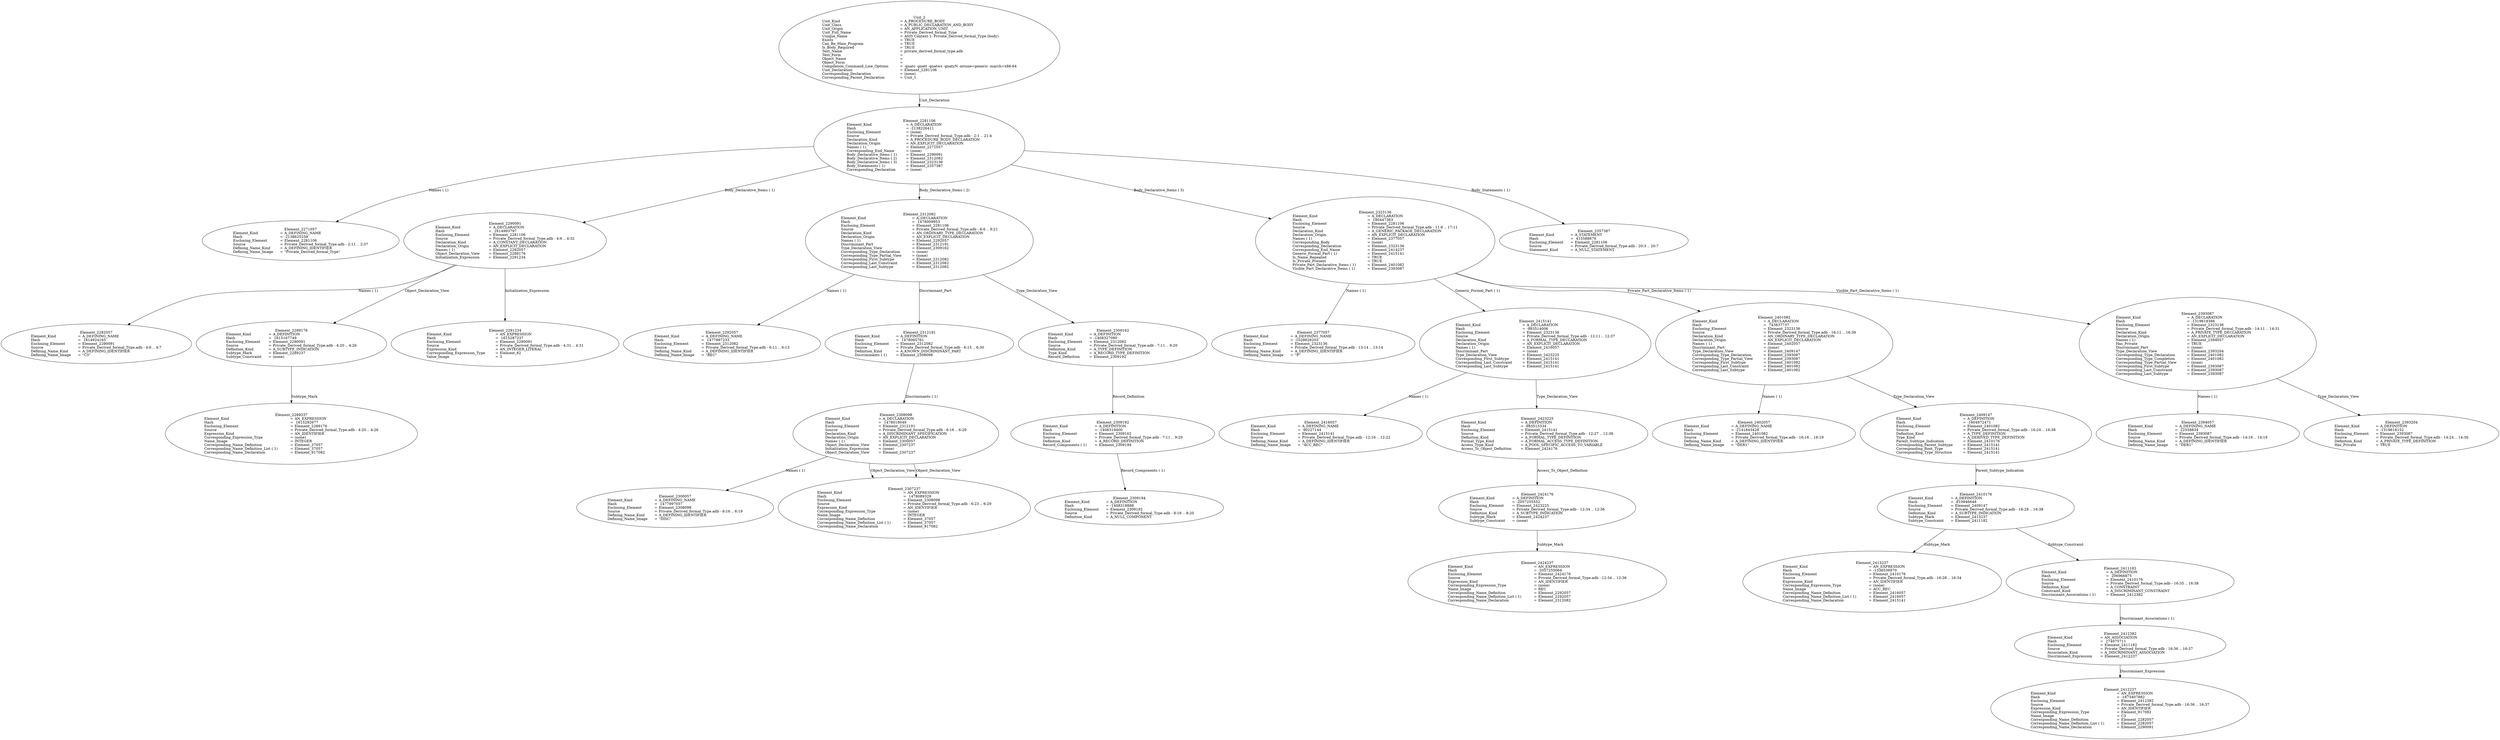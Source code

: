 digraph "private_derived_formal_type.adt" {
  Unit_2 -> Element_2281106
      [ label=Unit_Declaration ];
  Unit_2
      [ label=<<TABLE BORDER="0" CELLBORDER="0" CELLSPACING="0" CELLPADDING="0"> 
          <TR><TD COLSPAN="3">Unit_2</TD></TR>
          <TR><TD ALIGN="LEFT">Unit_Kind   </TD><TD> = </TD><TD ALIGN="LEFT">A_PROCEDURE_BODY</TD></TR>
          <TR><TD ALIGN="LEFT">Unit_Class   </TD><TD> = </TD><TD ALIGN="LEFT">A_PUBLIC_DECLARATION_AND_BODY</TD></TR>
          <TR><TD ALIGN="LEFT">Unit_Origin   </TD><TD> = </TD><TD ALIGN="LEFT">AN_APPLICATION_UNIT</TD></TR>
          <TR><TD ALIGN="LEFT">Unit_Full_Name    </TD><TD> = </TD><TD ALIGN="LEFT">Private_Derived_formal_Type</TD></TR>
          <TR><TD ALIGN="LEFT">Unique_Name   </TD><TD> = </TD><TD ALIGN="LEFT">ASIS Context 1: Private_Derived_formal_Type (body)</TD></TR>
          <TR><TD ALIGN="LEFT">Exists  </TD><TD> = </TD><TD ALIGN="LEFT">TRUE</TD></TR>
          <TR><TD ALIGN="LEFT">Can_Be_Main_Program     </TD><TD> = </TD><TD ALIGN="LEFT">TRUE</TD></TR>
          <TR><TD ALIGN="LEFT">Is_Body_Required     </TD><TD> = </TD><TD ALIGN="LEFT">TRUE</TD></TR>
          <TR><TD ALIGN="LEFT">Text_Name   </TD><TD> = </TD><TD ALIGN="LEFT">private_derived_formal_type.adb</TD></TR>
          <TR><TD ALIGN="LEFT">Text_Form   </TD><TD> = </TD><TD ALIGN="LEFT"></TD></TR>
          <TR><TD ALIGN="LEFT">Object_Name   </TD><TD> = </TD><TD ALIGN="LEFT"></TD></TR>
          <TR><TD ALIGN="LEFT">Object_Form   </TD><TD> = </TD><TD ALIGN="LEFT"></TD></TR>
          <TR><TD ALIGN="LEFT">Compilation_Command_Line_Options         </TD><TD> = </TD><TD ALIGN="LEFT">-gnatc -gnatt -gnatws -gnatyN -mtune=generic -march=x86-64</TD></TR>
          <TR><TD ALIGN="LEFT">Unit_Declaration     </TD><TD> = </TD><TD ALIGN="LEFT">Element_2281106</TD></TR>
          <TR><TD ALIGN="LEFT">Corresponding_Declaration       </TD><TD> = </TD><TD ALIGN="LEFT">(none)</TD></TR>
          <TR><TD ALIGN="LEFT">Corresponding_Parent_Declaration         </TD><TD> = </TD><TD ALIGN="LEFT">Unit_1</TD></TR>
          </TABLE>> ];
  Element_2281106 -> Element_2271057
      [ label="Names ( 1)" ];
  Element_2281106 -> Element_2290091
      [ label="Body_Declarative_Items ( 1)" ];
  Element_2281106 -> Element_2312082
      [ label="Body_Declarative_Items ( 2)" ];
  Element_2281106 -> Element_2323136
      [ label="Body_Declarative_Items ( 3)" ];
  Element_2281106 -> Element_2357387
      [ label="Body_Statements ( 1)" ];
  Element_2281106
      [ label=<<TABLE BORDER="0" CELLBORDER="0" CELLSPACING="0" CELLPADDING="0"> 
          <TR><TD COLSPAN="3">Element_2281106</TD></TR>
          <TR><TD ALIGN="LEFT">Element_Kind    </TD><TD> = </TD><TD ALIGN="LEFT">A_DECLARATION</TD></TR>
          <TR><TD ALIGN="LEFT">Hash  </TD><TD> = </TD><TD ALIGN="LEFT">-2138226411</TD></TR>
          <TR><TD ALIGN="LEFT">Enclosing_Element     </TD><TD> = </TD><TD ALIGN="LEFT">(none)</TD></TR>
          <TR><TD ALIGN="LEFT">Source  </TD><TD> = </TD><TD ALIGN="LEFT">Private_Derived_formal_Type.adb - 2:1 .. 21:4</TD></TR>
          <TR><TD ALIGN="LEFT">Declaration_Kind     </TD><TD> = </TD><TD ALIGN="LEFT">A_PROCEDURE_BODY_DECLARATION</TD></TR>
          <TR><TD ALIGN="LEFT">Declaration_Origin     </TD><TD> = </TD><TD ALIGN="LEFT">AN_EXPLICIT_DECLARATION</TD></TR>
          <TR><TD ALIGN="LEFT">Names ( 1)   </TD><TD> = </TD><TD ALIGN="LEFT">Element_2271057</TD></TR>
          <TR><TD ALIGN="LEFT">Corresponding_End_Name      </TD><TD> = </TD><TD ALIGN="LEFT">(none)</TD></TR>
          <TR><TD ALIGN="LEFT">Body_Declarative_Items ( 1)       </TD><TD> = </TD><TD ALIGN="LEFT">Element_2290091</TD></TR>
          <TR><TD ALIGN="LEFT">Body_Declarative_Items ( 2)       </TD><TD> = </TD><TD ALIGN="LEFT">Element_2312082</TD></TR>
          <TR><TD ALIGN="LEFT">Body_Declarative_Items ( 3)       </TD><TD> = </TD><TD ALIGN="LEFT">Element_2323136</TD></TR>
          <TR><TD ALIGN="LEFT">Body_Statements ( 1)      </TD><TD> = </TD><TD ALIGN="LEFT">Element_2357387</TD></TR>
          <TR><TD ALIGN="LEFT">Corresponding_Declaration       </TD><TD> = </TD><TD ALIGN="LEFT">(none)</TD></TR>
          </TABLE>> ];
  Element_2271057
      [ label=<<TABLE BORDER="0" CELLBORDER="0" CELLSPACING="0" CELLPADDING="0"> 
          <TR><TD COLSPAN="3">Element_2271057</TD></TR>
          <TR><TD ALIGN="LEFT">Element_Kind    </TD><TD> = </TD><TD ALIGN="LEFT">A_DEFINING_NAME</TD></TR>
          <TR><TD ALIGN="LEFT">Hash  </TD><TD> = </TD><TD ALIGN="LEFT">-2138625259</TD></TR>
          <TR><TD ALIGN="LEFT">Enclosing_Element     </TD><TD> = </TD><TD ALIGN="LEFT">Element_2281106</TD></TR>
          <TR><TD ALIGN="LEFT">Source  </TD><TD> = </TD><TD ALIGN="LEFT">Private_Derived_formal_Type.adb - 2:11 .. 2:37</TD></TR>
          <TR><TD ALIGN="LEFT">Defining_Name_Kind     </TD><TD> = </TD><TD ALIGN="LEFT">A_DEFINING_IDENTIFIER</TD></TR>
          <TR><TD ALIGN="LEFT">Defining_Name_Image     </TD><TD> = </TD><TD ALIGN="LEFT">"Private_Derived_formal_Type"</TD></TR>
          </TABLE>> ];
  Element_2290091 -> Element_2282057
      [ label="Names ( 1)" ];
  Element_2290091 -> Element_2289176
      [ label=Object_Declaration_View ];
  Element_2290091 -> Element_2291234
      [ label=Initialization_Expression ];
  Element_2290091
      [ label=<<TABLE BORDER="0" CELLBORDER="0" CELLSPACING="0" CELLPADDING="0"> 
          <TR><TD COLSPAN="3">Element_2290091</TD></TR>
          <TR><TD ALIGN="LEFT">Element_Kind    </TD><TD> = </TD><TD ALIGN="LEFT">A_DECLARATION</TD></TR>
          <TR><TD ALIGN="LEFT">Hash  </TD><TD> = </TD><TD ALIGN="LEFT"> 1614993797</TD></TR>
          <TR><TD ALIGN="LEFT">Enclosing_Element     </TD><TD> = </TD><TD ALIGN="LEFT">Element_2281106</TD></TR>
          <TR><TD ALIGN="LEFT">Source  </TD><TD> = </TD><TD ALIGN="LEFT">Private_Derived_formal_Type.adb - 4:6 .. 4:32</TD></TR>
          <TR><TD ALIGN="LEFT">Declaration_Kind     </TD><TD> = </TD><TD ALIGN="LEFT">A_CONSTANT_DECLARATION</TD></TR>
          <TR><TD ALIGN="LEFT">Declaration_Origin     </TD><TD> = </TD><TD ALIGN="LEFT">AN_EXPLICIT_DECLARATION</TD></TR>
          <TR><TD ALIGN="LEFT">Names ( 1)   </TD><TD> = </TD><TD ALIGN="LEFT">Element_2282057</TD></TR>
          <TR><TD ALIGN="LEFT">Object_Declaration_View      </TD><TD> = </TD><TD ALIGN="LEFT">Element_2289176</TD></TR>
          <TR><TD ALIGN="LEFT">Initialization_Expression       </TD><TD> = </TD><TD ALIGN="LEFT">Element_2291234</TD></TR>
          </TABLE>> ];
  Element_2282057
      [ label=<<TABLE BORDER="0" CELLBORDER="0" CELLSPACING="0" CELLPADDING="0"> 
          <TR><TD COLSPAN="3">Element_2282057</TD></TR>
          <TR><TD ALIGN="LEFT">Element_Kind    </TD><TD> = </TD><TD ALIGN="LEFT">A_DEFINING_NAME</TD></TR>
          <TR><TD ALIGN="LEFT">Hash  </TD><TD> = </TD><TD ALIGN="LEFT"> 1614924165</TD></TR>
          <TR><TD ALIGN="LEFT">Enclosing_Element     </TD><TD> = </TD><TD ALIGN="LEFT">Element_2290091</TD></TR>
          <TR><TD ALIGN="LEFT">Source  </TD><TD> = </TD><TD ALIGN="LEFT">Private_Derived_formal_Type.adb - 4:6 .. 4:7</TD></TR>
          <TR><TD ALIGN="LEFT">Defining_Name_Kind     </TD><TD> = </TD><TD ALIGN="LEFT">A_DEFINING_IDENTIFIER</TD></TR>
          <TR><TD ALIGN="LEFT">Defining_Name_Image     </TD><TD> = </TD><TD ALIGN="LEFT">"C3"</TD></TR>
          </TABLE>> ];
  Element_2289176 -> Element_2289237
      [ label=Subtype_Mark ];
  Element_2289176
      [ label=<<TABLE BORDER="0" CELLBORDER="0" CELLSPACING="0" CELLPADDING="0"> 
          <TR><TD COLSPAN="3">Element_2289176</TD></TR>
          <TR><TD ALIGN="LEFT">Element_Kind    </TD><TD> = </TD><TD ALIGN="LEFT">A_DEFINITION</TD></TR>
          <TR><TD ALIGN="LEFT">Hash  </TD><TD> = </TD><TD ALIGN="LEFT"> 1615167749</TD></TR>
          <TR><TD ALIGN="LEFT">Enclosing_Element     </TD><TD> = </TD><TD ALIGN="LEFT">Element_2290091</TD></TR>
          <TR><TD ALIGN="LEFT">Source  </TD><TD> = </TD><TD ALIGN="LEFT">Private_Derived_formal_Type.adb - 4:20 .. 4:26</TD></TR>
          <TR><TD ALIGN="LEFT">Definition_Kind    </TD><TD> = </TD><TD ALIGN="LEFT">A_SUBTYPE_INDICATION</TD></TR>
          <TR><TD ALIGN="LEFT">Subtype_Mark    </TD><TD> = </TD><TD ALIGN="LEFT">Element_2289237</TD></TR>
          <TR><TD ALIGN="LEFT">Subtype_Constraint     </TD><TD> = </TD><TD ALIGN="LEFT">(none)</TD></TR>
          </TABLE>> ];
  Element_2289237
      [ label=<<TABLE BORDER="0" CELLBORDER="0" CELLSPACING="0" CELLPADDING="0"> 
          <TR><TD COLSPAN="3">Element_2289237</TD></TR>
          <TR><TD ALIGN="LEFT">Element_Kind    </TD><TD> = </TD><TD ALIGN="LEFT">AN_EXPRESSION</TD></TR>
          <TR><TD ALIGN="LEFT">Hash  </TD><TD> = </TD><TD ALIGN="LEFT"> 1615292677</TD></TR>
          <TR><TD ALIGN="LEFT">Enclosing_Element     </TD><TD> = </TD><TD ALIGN="LEFT">Element_2289176</TD></TR>
          <TR><TD ALIGN="LEFT">Source  </TD><TD> = </TD><TD ALIGN="LEFT">Private_Derived_formal_Type.adb - 4:20 .. 4:26</TD></TR>
          <TR><TD ALIGN="LEFT">Expression_Kind    </TD><TD> = </TD><TD ALIGN="LEFT">AN_IDENTIFIER</TD></TR>
          <TR><TD ALIGN="LEFT">Corresponding_Expression_Type        </TD><TD> = </TD><TD ALIGN="LEFT">(none)</TD></TR>
          <TR><TD ALIGN="LEFT">Name_Image   </TD><TD> = </TD><TD ALIGN="LEFT">INTEGER</TD></TR>
          <TR><TD ALIGN="LEFT">Corresponding_Name_Definition        </TD><TD> = </TD><TD ALIGN="LEFT">Element_37057</TD></TR>
          <TR><TD ALIGN="LEFT">Corresponding_Name_Definition_List ( 1)          </TD><TD> = </TD><TD ALIGN="LEFT">Element_37057</TD></TR>
          <TR><TD ALIGN="LEFT">Corresponding_Name_Declaration        </TD><TD> = </TD><TD ALIGN="LEFT">Element_917082</TD></TR>
          </TABLE>> ];
  Element_2291234
      [ label=<<TABLE BORDER="0" CELLBORDER="0" CELLSPACING="0" CELLPADDING="0"> 
          <TR><TD COLSPAN="3">Element_2291234</TD></TR>
          <TR><TD ALIGN="LEFT">Element_Kind    </TD><TD> = </TD><TD ALIGN="LEFT">AN_EXPRESSION</TD></TR>
          <TR><TD ALIGN="LEFT">Hash  </TD><TD> = </TD><TD ALIGN="LEFT"> 1615287237</TD></TR>
          <TR><TD ALIGN="LEFT">Enclosing_Element     </TD><TD> = </TD><TD ALIGN="LEFT">Element_2290091</TD></TR>
          <TR><TD ALIGN="LEFT">Source  </TD><TD> = </TD><TD ALIGN="LEFT">Private_Derived_formal_Type.adb - 4:31 .. 4:31</TD></TR>
          <TR><TD ALIGN="LEFT">Expression_Kind    </TD><TD> = </TD><TD ALIGN="LEFT">AN_INTEGER_LITERAL</TD></TR>
          <TR><TD ALIGN="LEFT">Corresponding_Expression_Type        </TD><TD> = </TD><TD ALIGN="LEFT">Element_82</TD></TR>
          <TR><TD ALIGN="LEFT">Value_Image   </TD><TD> = </TD><TD ALIGN="LEFT">3</TD></TR>
          </TABLE>> ];
  Element_2312082 -> Element_2292057
      [ label="Names ( 1)" ];
  Element_2312082 -> Element_2312191
      [ label=Discriminant_Part ];
  Element_2312082 -> Element_2309162
      [ label=Type_Declaration_View ];
  Element_2312082
      [ label=<<TABLE BORDER="0" CELLBORDER="0" CELLSPACING="0" CELLPADDING="0"> 
          <TR><TD COLSPAN="3">Element_2312082</TD></TR>
          <TR><TD ALIGN="LEFT">Element_Kind    </TD><TD> = </TD><TD ALIGN="LEFT">A_DECLARATION</TD></TR>
          <TR><TD ALIGN="LEFT">Hash  </TD><TD> = </TD><TD ALIGN="LEFT"> 1478009953</TD></TR>
          <TR><TD ALIGN="LEFT">Enclosing_Element     </TD><TD> = </TD><TD ALIGN="LEFT">Element_2281106</TD></TR>
          <TR><TD ALIGN="LEFT">Source  </TD><TD> = </TD><TD ALIGN="LEFT">Private_Derived_formal_Type.adb - 6:6 .. 9:21</TD></TR>
          <TR><TD ALIGN="LEFT">Declaration_Kind     </TD><TD> = </TD><TD ALIGN="LEFT">AN_ORDINARY_TYPE_DECLARATION</TD></TR>
          <TR><TD ALIGN="LEFT">Declaration_Origin     </TD><TD> = </TD><TD ALIGN="LEFT">AN_EXPLICIT_DECLARATION</TD></TR>
          <TR><TD ALIGN="LEFT">Names ( 1)   </TD><TD> = </TD><TD ALIGN="LEFT">Element_2292057</TD></TR>
          <TR><TD ALIGN="LEFT">Discriminant_Part     </TD><TD> = </TD><TD ALIGN="LEFT">Element_2312191</TD></TR>
          <TR><TD ALIGN="LEFT">Type_Declaration_View      </TD><TD> = </TD><TD ALIGN="LEFT">Element_2309162</TD></TR>
          <TR><TD ALIGN="LEFT">Corresponding_Type_Declaration        </TD><TD> = </TD><TD ALIGN="LEFT">(none)</TD></TR>
          <TR><TD ALIGN="LEFT">Corresponding_Type_Partial_View        </TD><TD> = </TD><TD ALIGN="LEFT">(none)</TD></TR>
          <TR><TD ALIGN="LEFT">Corresponding_First_Subtype       </TD><TD> = </TD><TD ALIGN="LEFT">Element_2312082</TD></TR>
          <TR><TD ALIGN="LEFT">Corresponding_Last_Constraint        </TD><TD> = </TD><TD ALIGN="LEFT">Element_2312082</TD></TR>
          <TR><TD ALIGN="LEFT">Corresponding_Last_Subtype       </TD><TD> = </TD><TD ALIGN="LEFT">Element_2312082</TD></TR>
          </TABLE>> ];
  Element_2292057
      [ label=<<TABLE BORDER="0" CELLBORDER="0" CELLSPACING="0" CELLPADDING="0"> 
          <TR><TD COLSPAN="3">Element_2292057</TD></TR>
          <TR><TD ALIGN="LEFT">Element_Kind    </TD><TD> = </TD><TD ALIGN="LEFT">A_DEFINING_NAME</TD></TR>
          <TR><TD ALIGN="LEFT">Hash  </TD><TD> = </TD><TD ALIGN="LEFT"> 1477997233</TD></TR>
          <TR><TD ALIGN="LEFT">Enclosing_Element     </TD><TD> = </TD><TD ALIGN="LEFT">Element_2312082</TD></TR>
          <TR><TD ALIGN="LEFT">Source  </TD><TD> = </TD><TD ALIGN="LEFT">Private_Derived_formal_Type.adb - 6:11 .. 6:13</TD></TR>
          <TR><TD ALIGN="LEFT">Defining_Name_Kind     </TD><TD> = </TD><TD ALIGN="LEFT">A_DEFINING_IDENTIFIER</TD></TR>
          <TR><TD ALIGN="LEFT">Defining_Name_Image     </TD><TD> = </TD><TD ALIGN="LEFT">"REC"</TD></TR>
          </TABLE>> ];
  Element_2312191 -> Element_2308098
      [ label="Discriminants ( 1)" ];
  Element_2312191
      [ label=<<TABLE BORDER="0" CELLBORDER="0" CELLSPACING="0" CELLPADDING="0"> 
          <TR><TD COLSPAN="3">Element_2312191</TD></TR>
          <TR><TD ALIGN="LEFT">Element_Kind    </TD><TD> = </TD><TD ALIGN="LEFT">A_DEFINITION</TD></TR>
          <TR><TD ALIGN="LEFT">Hash  </TD><TD> = </TD><TD ALIGN="LEFT"> 1478065761</TD></TR>
          <TR><TD ALIGN="LEFT">Enclosing_Element     </TD><TD> = </TD><TD ALIGN="LEFT">Element_2312082</TD></TR>
          <TR><TD ALIGN="LEFT">Source  </TD><TD> = </TD><TD ALIGN="LEFT">Private_Derived_formal_Type.adb - 6:15 .. 6:30</TD></TR>
          <TR><TD ALIGN="LEFT">Definition_Kind    </TD><TD> = </TD><TD ALIGN="LEFT">A_KNOWN_DISCRIMINANT_PART</TD></TR>
          <TR><TD ALIGN="LEFT">Discriminants ( 1)     </TD><TD> = </TD><TD ALIGN="LEFT">Element_2308098</TD></TR>
          </TABLE>> ];
  Element_2308098 -> Element_2300057
      [ label="Names ( 1)" ];
  Element_2308098 -> Element_2307237
      [ label=Object_Declaration_View ];
  Element_2308098 -> Element_2307237
      [ label=Object_Declaration_View ];
  Element_2308098
      [ label=<<TABLE BORDER="0" CELLBORDER="0" CELLSPACING="0" CELLPADDING="0"> 
          <TR><TD COLSPAN="3">Element_2308098</TD></TR>
          <TR><TD ALIGN="LEFT">Element_Kind    </TD><TD> = </TD><TD ALIGN="LEFT">A_DECLARATION</TD></TR>
          <TR><TD ALIGN="LEFT">Hash  </TD><TD> = </TD><TD ALIGN="LEFT"> 1478018049</TD></TR>
          <TR><TD ALIGN="LEFT">Enclosing_Element     </TD><TD> = </TD><TD ALIGN="LEFT">Element_2312191</TD></TR>
          <TR><TD ALIGN="LEFT">Source  </TD><TD> = </TD><TD ALIGN="LEFT">Private_Derived_formal_Type.adb - 6:16 .. 6:29</TD></TR>
          <TR><TD ALIGN="LEFT">Declaration_Kind     </TD><TD> = </TD><TD ALIGN="LEFT">A_DISCRIMINANT_SPECIFICATION</TD></TR>
          <TR><TD ALIGN="LEFT">Declaration_Origin     </TD><TD> = </TD><TD ALIGN="LEFT">AN_EXPLICIT_DECLARATION</TD></TR>
          <TR><TD ALIGN="LEFT">Names ( 1)   </TD><TD> = </TD><TD ALIGN="LEFT">Element_2300057</TD></TR>
          <TR><TD ALIGN="LEFT">Object_Declaration_View      </TD><TD> = </TD><TD ALIGN="LEFT">Element_2307237</TD></TR>
          <TR><TD ALIGN="LEFT">Initialization_Expression       </TD><TD> = </TD><TD ALIGN="LEFT">(none)</TD></TR>
          <TR><TD ALIGN="LEFT">Object_Declaration_View      </TD><TD> = </TD><TD ALIGN="LEFT">Element_2307237</TD></TR>
          </TABLE>> ];
  Element_2300057
      [ label=<<TABLE BORDER="0" CELLBORDER="0" CELLSPACING="0" CELLPADDING="0"> 
          <TR><TD COLSPAN="3">Element_2300057</TD></TR>
          <TR><TD ALIGN="LEFT">Element_Kind    </TD><TD> = </TD><TD ALIGN="LEFT">A_DEFINING_NAME</TD></TR>
          <TR><TD ALIGN="LEFT">Hash  </TD><TD> = </TD><TD ALIGN="LEFT"> 1477997057</TD></TR>
          <TR><TD ALIGN="LEFT">Enclosing_Element     </TD><TD> = </TD><TD ALIGN="LEFT">Element_2308098</TD></TR>
          <TR><TD ALIGN="LEFT">Source  </TD><TD> = </TD><TD ALIGN="LEFT">Private_Derived_formal_Type.adb - 6:16 .. 6:19</TD></TR>
          <TR><TD ALIGN="LEFT">Defining_Name_Kind     </TD><TD> = </TD><TD ALIGN="LEFT">A_DEFINING_IDENTIFIER</TD></TR>
          <TR><TD ALIGN="LEFT">Defining_Name_Image     </TD><TD> = </TD><TD ALIGN="LEFT">"DISC"</TD></TR>
          </TABLE>> ];
  Element_2307237
      [ label=<<TABLE BORDER="0" CELLBORDER="0" CELLSPACING="0" CELLPADDING="0"> 
          <TR><TD COLSPAN="3">Element_2307237</TD></TR>
          <TR><TD ALIGN="LEFT">Element_Kind    </TD><TD> = </TD><TD ALIGN="LEFT">AN_EXPRESSION</TD></TR>
          <TR><TD ALIGN="LEFT">Hash  </TD><TD> = </TD><TD ALIGN="LEFT"> 1478089329</TD></TR>
          <TR><TD ALIGN="LEFT">Enclosing_Element     </TD><TD> = </TD><TD ALIGN="LEFT">Element_2308098</TD></TR>
          <TR><TD ALIGN="LEFT">Source  </TD><TD> = </TD><TD ALIGN="LEFT">Private_Derived_formal_Type.adb - 6:23 .. 6:29</TD></TR>
          <TR><TD ALIGN="LEFT">Expression_Kind    </TD><TD> = </TD><TD ALIGN="LEFT">AN_IDENTIFIER</TD></TR>
          <TR><TD ALIGN="LEFT">Corresponding_Expression_Type        </TD><TD> = </TD><TD ALIGN="LEFT">(none)</TD></TR>
          <TR><TD ALIGN="LEFT">Name_Image   </TD><TD> = </TD><TD ALIGN="LEFT">INTEGER</TD></TR>
          <TR><TD ALIGN="LEFT">Corresponding_Name_Definition        </TD><TD> = </TD><TD ALIGN="LEFT">Element_37057</TD></TR>
          <TR><TD ALIGN="LEFT">Corresponding_Name_Definition_List ( 1)          </TD><TD> = </TD><TD ALIGN="LEFT">Element_37057</TD></TR>
          <TR><TD ALIGN="LEFT">Corresponding_Name_Declaration        </TD><TD> = </TD><TD ALIGN="LEFT">Element_917082</TD></TR>
          </TABLE>> ];
  Element_2309162 -> Element_2309192
      [ label=Record_Definition ];
  Element_2309162
      [ label=<<TABLE BORDER="0" CELLBORDER="0" CELLSPACING="0" CELLPADDING="0"> 
          <TR><TD COLSPAN="3">Element_2309162</TD></TR>
          <TR><TD ALIGN="LEFT">Element_Kind    </TD><TD> = </TD><TD ALIGN="LEFT">A_DEFINITION</TD></TR>
          <TR><TD ALIGN="LEFT">Hash  </TD><TD> = </TD><TD ALIGN="LEFT">-1408327080</TD></TR>
          <TR><TD ALIGN="LEFT">Enclosing_Element     </TD><TD> = </TD><TD ALIGN="LEFT">Element_2312082</TD></TR>
          <TR><TD ALIGN="LEFT">Source  </TD><TD> = </TD><TD ALIGN="LEFT">Private_Derived_formal_Type.adb - 7:11 .. 9:20</TD></TR>
          <TR><TD ALIGN="LEFT">Definition_Kind    </TD><TD> = </TD><TD ALIGN="LEFT">A_TYPE_DEFINITION</TD></TR>
          <TR><TD ALIGN="LEFT">Type_Kind   </TD><TD> = </TD><TD ALIGN="LEFT">A_RECORD_TYPE_DEFINITION</TD></TR>
          <TR><TD ALIGN="LEFT">Record_Definition     </TD><TD> = </TD><TD ALIGN="LEFT">Element_2309192</TD></TR>
          </TABLE>> ];
  Element_2309192 -> Element_2309194
      [ label="Record_Components ( 1)" ];
  Element_2309192
      [ label=<<TABLE BORDER="0" CELLBORDER="0" CELLSPACING="0" CELLPADDING="0"> 
          <TR><TD COLSPAN="3">Element_2309192</TD></TR>
          <TR><TD ALIGN="LEFT">Element_Kind    </TD><TD> = </TD><TD ALIGN="LEFT">A_DEFINITION</TD></TR>
          <TR><TD ALIGN="LEFT">Hash  </TD><TD> = </TD><TD ALIGN="LEFT">-1408319400</TD></TR>
          <TR><TD ALIGN="LEFT">Enclosing_Element     </TD><TD> = </TD><TD ALIGN="LEFT">Element_2309162</TD></TR>
          <TR><TD ALIGN="LEFT">Source  </TD><TD> = </TD><TD ALIGN="LEFT">Private_Derived_formal_Type.adb - 7:11 .. 9:20</TD></TR>
          <TR><TD ALIGN="LEFT">Definition_Kind    </TD><TD> = </TD><TD ALIGN="LEFT">A_RECORD_DEFINITION</TD></TR>
          <TR><TD ALIGN="LEFT">Record_Components ( 1)      </TD><TD> = </TD><TD ALIGN="LEFT">Element_2309194</TD></TR>
          </TABLE>> ];
  Element_2309194
      [ label=<<TABLE BORDER="0" CELLBORDER="0" CELLSPACING="0" CELLPADDING="0"> 
          <TR><TD COLSPAN="3">Element_2309194</TD></TR>
          <TR><TD ALIGN="LEFT">Element_Kind    </TD><TD> = </TD><TD ALIGN="LEFT">A_DEFINITION</TD></TR>
          <TR><TD ALIGN="LEFT">Hash  </TD><TD> = </TD><TD ALIGN="LEFT">-1408318888</TD></TR>
          <TR><TD ALIGN="LEFT">Enclosing_Element     </TD><TD> = </TD><TD ALIGN="LEFT">Element_2309192</TD></TR>
          <TR><TD ALIGN="LEFT">Source  </TD><TD> = </TD><TD ALIGN="LEFT">Private_Derived_formal_Type.adb - 8:16 .. 8:20</TD></TR>
          <TR><TD ALIGN="LEFT">Definition_Kind    </TD><TD> = </TD><TD ALIGN="LEFT">A_NULL_COMPONENT</TD></TR>
          </TABLE>> ];
  Element_2323136 -> Element_2377057
      [ label="Names ( 1)" ];
  Element_2323136 -> Element_2415141
      [ label="Generic_Formal_Part ( 1)" ];
  Element_2323136 -> Element_2401082
      [ label="Private_Part_Declarative_Items ( 1)" ];
  Element_2323136 -> Element_2393087
      [ label="Visible_Part_Declarative_Items ( 1)" ];
  Element_2323136
      [ label=<<TABLE BORDER="0" CELLBORDER="0" CELLSPACING="0" CELLPADDING="0"> 
          <TR><TD COLSPAN="3">Element_2323136</TD></TR>
          <TR><TD ALIGN="LEFT">Element_Kind    </TD><TD> = </TD><TD ALIGN="LEFT">A_DECLARATION</TD></TR>
          <TR><TD ALIGN="LEFT">Hash  </TD><TD> = </TD><TD ALIGN="LEFT"> 180447363</TD></TR>
          <TR><TD ALIGN="LEFT">Enclosing_Element     </TD><TD> = </TD><TD ALIGN="LEFT">Element_2281106</TD></TR>
          <TR><TD ALIGN="LEFT">Source  </TD><TD> = </TD><TD ALIGN="LEFT">Private_Derived_formal_Type.adb - 11:6 .. 17:11</TD></TR>
          <TR><TD ALIGN="LEFT">Declaration_Kind     </TD><TD> = </TD><TD ALIGN="LEFT">A_GENERIC_PACKAGE_DECLARATION</TD></TR>
          <TR><TD ALIGN="LEFT">Declaration_Origin     </TD><TD> = </TD><TD ALIGN="LEFT">AN_EXPLICIT_DECLARATION</TD></TR>
          <TR><TD ALIGN="LEFT">Names ( 1)   </TD><TD> = </TD><TD ALIGN="LEFT">Element_2377057</TD></TR>
          <TR><TD ALIGN="LEFT">Corresponding_Body     </TD><TD> = </TD><TD ALIGN="LEFT">(none)</TD></TR>
          <TR><TD ALIGN="LEFT">Corresponding_Declaration       </TD><TD> = </TD><TD ALIGN="LEFT">Element_2323136</TD></TR>
          <TR><TD ALIGN="LEFT">Corresponding_End_Name      </TD><TD> = </TD><TD ALIGN="LEFT">Element_2414237</TD></TR>
          <TR><TD ALIGN="LEFT">Generic_Formal_Part ( 1)       </TD><TD> = </TD><TD ALIGN="LEFT">Element_2415141</TD></TR>
          <TR><TD ALIGN="LEFT">Is_Name_Repeated     </TD><TD> = </TD><TD ALIGN="LEFT">TRUE</TD></TR>
          <TR><TD ALIGN="LEFT">Is_Private_Present     </TD><TD> = </TD><TD ALIGN="LEFT">TRUE</TD></TR>
          <TR><TD ALIGN="LEFT">Private_Part_Declarative_Items ( 1)         </TD><TD> = </TD><TD ALIGN="LEFT">Element_2401082</TD></TR>
          <TR><TD ALIGN="LEFT">Visible_Part_Declarative_Items ( 1)         </TD><TD> = </TD><TD ALIGN="LEFT">Element_2393087</TD></TR>
          </TABLE>> ];
  Element_2415141 -> Element_2416057
      [ label="Names ( 1)" ];
  Element_2415141 -> Element_2423225
      [ label=Type_Declaration_View ];
  Element_2415141
      [ label=<<TABLE BORDER="0" CELLBORDER="0" CELLSPACING="0" CELLPADDING="0"> 
          <TR><TD COLSPAN="3">Element_2415141</TD></TR>
          <TR><TD ALIGN="LEFT">Element_Kind    </TD><TD> = </TD><TD ALIGN="LEFT">A_DECLARATION</TD></TR>
          <TR><TD ALIGN="LEFT">Hash  </TD><TD> = </TD><TD ALIGN="LEFT">-983514006</TD></TR>
          <TR><TD ALIGN="LEFT">Enclosing_Element     </TD><TD> = </TD><TD ALIGN="LEFT">Element_2323136</TD></TR>
          <TR><TD ALIGN="LEFT">Source  </TD><TD> = </TD><TD ALIGN="LEFT">Private_Derived_formal_Type.adb - 12:11 .. 12:37</TD></TR>
          <TR><TD ALIGN="LEFT">Declaration_Kind     </TD><TD> = </TD><TD ALIGN="LEFT">A_FORMAL_TYPE_DECLARATION</TD></TR>
          <TR><TD ALIGN="LEFT">Declaration_Origin     </TD><TD> = </TD><TD ALIGN="LEFT">AN_EXPLICIT_DECLARATION</TD></TR>
          <TR><TD ALIGN="LEFT">Names ( 1)   </TD><TD> = </TD><TD ALIGN="LEFT">Element_2416057</TD></TR>
          <TR><TD ALIGN="LEFT">Discriminant_Part     </TD><TD> = </TD><TD ALIGN="LEFT">(none)</TD></TR>
          <TR><TD ALIGN="LEFT">Type_Declaration_View      </TD><TD> = </TD><TD ALIGN="LEFT">Element_2423225</TD></TR>
          <TR><TD ALIGN="LEFT">Corresponding_First_Subtype       </TD><TD> = </TD><TD ALIGN="LEFT">Element_2415141</TD></TR>
          <TR><TD ALIGN="LEFT">Corresponding_Last_Constraint        </TD><TD> = </TD><TD ALIGN="LEFT">Element_2415141</TD></TR>
          <TR><TD ALIGN="LEFT">Corresponding_Last_Subtype       </TD><TD> = </TD><TD ALIGN="LEFT">Element_2415141</TD></TR>
          </TABLE>> ];
  Element_2416057
      [ label=<<TABLE BORDER="0" CELLBORDER="0" CELLSPACING="0" CELLPADDING="0"> 
          <TR><TD COLSPAN="3">Element_2416057</TD></TR>
          <TR><TD ALIGN="LEFT">Element_Kind    </TD><TD> = </TD><TD ALIGN="LEFT">A_DEFINING_NAME</TD></TR>
          <TR><TD ALIGN="LEFT">Hash  </TD><TD> = </TD><TD ALIGN="LEFT"> 90227144</TD></TR>
          <TR><TD ALIGN="LEFT">Enclosing_Element     </TD><TD> = </TD><TD ALIGN="LEFT">Element_2415141</TD></TR>
          <TR><TD ALIGN="LEFT">Source  </TD><TD> = </TD><TD ALIGN="LEFT">Private_Derived_formal_Type.adb - 12:16 .. 12:22</TD></TR>
          <TR><TD ALIGN="LEFT">Defining_Name_Kind     </TD><TD> = </TD><TD ALIGN="LEFT">A_DEFINING_IDENTIFIER</TD></TR>
          <TR><TD ALIGN="LEFT">Defining_Name_Image     </TD><TD> = </TD><TD ALIGN="LEFT">"ACC_REC"</TD></TR>
          </TABLE>> ];
  Element_2423225 -> Element_2424176
      [ label=Access_To_Object_Definition ];
  Element_2423225
      [ label=<<TABLE BORDER="0" CELLBORDER="0" CELLSPACING="0" CELLPADDING="0"> 
          <TR><TD COLSPAN="3">Element_2423225</TD></TR>
          <TR><TD ALIGN="LEFT">Element_Kind    </TD><TD> = </TD><TD ALIGN="LEFT">A_DEFINITION</TD></TR>
          <TR><TD ALIGN="LEFT">Hash  </TD><TD> = </TD><TD ALIGN="LEFT">-983513334</TD></TR>
          <TR><TD ALIGN="LEFT">Enclosing_Element     </TD><TD> = </TD><TD ALIGN="LEFT">Element_2415141</TD></TR>
          <TR><TD ALIGN="LEFT">Source  </TD><TD> = </TD><TD ALIGN="LEFT">Private_Derived_formal_Type.adb - 12:27 .. 12:36</TD></TR>
          <TR><TD ALIGN="LEFT">Definition_Kind    </TD><TD> = </TD><TD ALIGN="LEFT">A_FORMAL_TYPE_DEFINITION</TD></TR>
          <TR><TD ALIGN="LEFT">Formal_Type_Kind     </TD><TD> = </TD><TD ALIGN="LEFT">A_FORMAL_ACCESS_TYPE_DEFINITION</TD></TR>
          <TR><TD ALIGN="LEFT">Access_Type_Kind     </TD><TD> = </TD><TD ALIGN="LEFT">A_POOL_SPECIFIC_ACCESS_TO_VARIABLE</TD></TR>
          <TR><TD ALIGN="LEFT">Access_To_Object_Definition       </TD><TD> = </TD><TD ALIGN="LEFT">Element_2424176</TD></TR>
          </TABLE>> ];
  Element_2424176 -> Element_2424237
      [ label=Subtype_Mark ];
  Element_2424176
      [ label=<<TABLE BORDER="0" CELLBORDER="0" CELLSPACING="0" CELLPADDING="0"> 
          <TR><TD COLSPAN="3">Element_2424176</TD></TR>
          <TR><TD ALIGN="LEFT">Element_Kind    </TD><TD> = </TD><TD ALIGN="LEFT">A_DEFINITION</TD></TR>
          <TR><TD ALIGN="LEFT">Hash  </TD><TD> = </TD><TD ALIGN="LEFT">-2057255552</TD></TR>
          <TR><TD ALIGN="LEFT">Enclosing_Element     </TD><TD> = </TD><TD ALIGN="LEFT">Element_2423225</TD></TR>
          <TR><TD ALIGN="LEFT">Source  </TD><TD> = </TD><TD ALIGN="LEFT">Private_Derived_formal_Type.adb - 12:34 .. 12:36</TD></TR>
          <TR><TD ALIGN="LEFT">Definition_Kind    </TD><TD> = </TD><TD ALIGN="LEFT">A_SUBTYPE_INDICATION</TD></TR>
          <TR><TD ALIGN="LEFT">Subtype_Mark    </TD><TD> = </TD><TD ALIGN="LEFT">Element_2424237</TD></TR>
          <TR><TD ALIGN="LEFT">Subtype_Constraint     </TD><TD> = </TD><TD ALIGN="LEFT">(none)</TD></TR>
          </TABLE>> ];
  Element_2424237
      [ label=<<TABLE BORDER="0" CELLBORDER="0" CELLSPACING="0" CELLPADDING="0"> 
          <TR><TD COLSPAN="3">Element_2424237</TD></TR>
          <TR><TD ALIGN="LEFT">Element_Kind    </TD><TD> = </TD><TD ALIGN="LEFT">AN_EXPRESSION</TD></TR>
          <TR><TD ALIGN="LEFT">Hash  </TD><TD> = </TD><TD ALIGN="LEFT">-2057255064</TD></TR>
          <TR><TD ALIGN="LEFT">Enclosing_Element     </TD><TD> = </TD><TD ALIGN="LEFT">Element_2424176</TD></TR>
          <TR><TD ALIGN="LEFT">Source  </TD><TD> = </TD><TD ALIGN="LEFT">Private_Derived_formal_Type.adb - 12:34 .. 12:36</TD></TR>
          <TR><TD ALIGN="LEFT">Expression_Kind    </TD><TD> = </TD><TD ALIGN="LEFT">AN_IDENTIFIER</TD></TR>
          <TR><TD ALIGN="LEFT">Corresponding_Expression_Type        </TD><TD> = </TD><TD ALIGN="LEFT">(none)</TD></TR>
          <TR><TD ALIGN="LEFT">Name_Image   </TD><TD> = </TD><TD ALIGN="LEFT">REC</TD></TR>
          <TR><TD ALIGN="LEFT">Corresponding_Name_Definition        </TD><TD> = </TD><TD ALIGN="LEFT">Element_2292057</TD></TR>
          <TR><TD ALIGN="LEFT">Corresponding_Name_Definition_List ( 1)          </TD><TD> = </TD><TD ALIGN="LEFT">Element_2292057</TD></TR>
          <TR><TD ALIGN="LEFT">Corresponding_Name_Declaration        </TD><TD> = </TD><TD ALIGN="LEFT">Element_2312082</TD></TR>
          </TABLE>> ];
  Element_2377057
      [ label=<<TABLE BORDER="0" CELLBORDER="0" CELLSPACING="0" CELLPADDING="0"> 
          <TR><TD COLSPAN="3">Element_2377057</TD></TR>
          <TR><TD ALIGN="LEFT">Element_Kind    </TD><TD> = </TD><TD ALIGN="LEFT">A_DEFINING_NAME</TD></TR>
          <TR><TD ALIGN="LEFT">Hash  </TD><TD> = </TD><TD ALIGN="LEFT">-1028626203</TD></TR>
          <TR><TD ALIGN="LEFT">Enclosing_Element     </TD><TD> = </TD><TD ALIGN="LEFT">Element_2323136</TD></TR>
          <TR><TD ALIGN="LEFT">Source  </TD><TD> = </TD><TD ALIGN="LEFT">Private_Derived_formal_Type.adb - 13:14 .. 13:14</TD></TR>
          <TR><TD ALIGN="LEFT">Defining_Name_Kind     </TD><TD> = </TD><TD ALIGN="LEFT">A_DEFINING_IDENTIFIER</TD></TR>
          <TR><TD ALIGN="LEFT">Defining_Name_Image     </TD><TD> = </TD><TD ALIGN="LEFT">"P"</TD></TR>
          </TABLE>> ];
  Element_2393087 -> Element_2394057
      [ label="Names ( 1)" ];
  Element_2393087 -> Element_2393204
      [ label=Type_Declaration_View ];
  Element_2393087
      [ label=<<TABLE BORDER="0" CELLBORDER="0" CELLSPACING="0" CELLPADDING="0"> 
          <TR><TD COLSPAN="3">Element_2393087</TD></TR>
          <TR><TD ALIGN="LEFT">Element_Kind    </TD><TD> = </TD><TD ALIGN="LEFT">A_DECLARATION</TD></TR>
          <TR><TD ALIGN="LEFT">Hash  </TD><TD> = </TD><TD ALIGN="LEFT">-1319618386</TD></TR>
          <TR><TD ALIGN="LEFT">Enclosing_Element     </TD><TD> = </TD><TD ALIGN="LEFT">Element_2323136</TD></TR>
          <TR><TD ALIGN="LEFT">Source  </TD><TD> = </TD><TD ALIGN="LEFT">Private_Derived_formal_Type.adb - 14:11 .. 14:31</TD></TR>
          <TR><TD ALIGN="LEFT">Declaration_Kind     </TD><TD> = </TD><TD ALIGN="LEFT">A_PRIVATE_TYPE_DECLARATION</TD></TR>
          <TR><TD ALIGN="LEFT">Declaration_Origin     </TD><TD> = </TD><TD ALIGN="LEFT">AN_EXPLICIT_DECLARATION</TD></TR>
          <TR><TD ALIGN="LEFT">Names ( 1)   </TD><TD> = </TD><TD ALIGN="LEFT">Element_2394057</TD></TR>
          <TR><TD ALIGN="LEFT">Has_Private   </TD><TD> = </TD><TD ALIGN="LEFT">TRUE</TD></TR>
          <TR><TD ALIGN="LEFT">Discriminant_Part     </TD><TD> = </TD><TD ALIGN="LEFT">(none)</TD></TR>
          <TR><TD ALIGN="LEFT">Type_Declaration_View      </TD><TD> = </TD><TD ALIGN="LEFT">Element_2393204</TD></TR>
          <TR><TD ALIGN="LEFT">Corresponding_Type_Declaration        </TD><TD> = </TD><TD ALIGN="LEFT">Element_2401082</TD></TR>
          <TR><TD ALIGN="LEFT">Corresponding_Type_Completion        </TD><TD> = </TD><TD ALIGN="LEFT">Element_2401082</TD></TR>
          <TR><TD ALIGN="LEFT">Corresponding_Type_Partial_View        </TD><TD> = </TD><TD ALIGN="LEFT">(none)</TD></TR>
          <TR><TD ALIGN="LEFT">Corresponding_First_Subtype       </TD><TD> = </TD><TD ALIGN="LEFT">Element_2393087</TD></TR>
          <TR><TD ALIGN="LEFT">Corresponding_Last_Constraint        </TD><TD> = </TD><TD ALIGN="LEFT">Element_2393087</TD></TR>
          <TR><TD ALIGN="LEFT">Corresponding_Last_Subtype       </TD><TD> = </TD><TD ALIGN="LEFT">Element_2393087</TD></TR>
          </TABLE>> ];
  Element_2394057
      [ label=<<TABLE BORDER="0" CELLBORDER="0" CELLSPACING="0" CELLPADDING="0"> 
          <TR><TD COLSPAN="3">Element_2394057</TD></TR>
          <TR><TD ALIGN="LEFT">Element_Kind    </TD><TD> = </TD><TD ALIGN="LEFT">A_DEFINING_NAME</TD></TR>
          <TR><TD ALIGN="LEFT">Hash  </TD><TD> = </TD><TD ALIGN="LEFT"> 22558834</TD></TR>
          <TR><TD ALIGN="LEFT">Enclosing_Element     </TD><TD> = </TD><TD ALIGN="LEFT">Element_2393087</TD></TR>
          <TR><TD ALIGN="LEFT">Source  </TD><TD> = </TD><TD ALIGN="LEFT">Private_Derived_formal_Type.adb - 14:16 .. 14:19</TD></TR>
          <TR><TD ALIGN="LEFT">Defining_Name_Kind     </TD><TD> = </TD><TD ALIGN="LEFT">A_DEFINING_IDENTIFIER</TD></TR>
          <TR><TD ALIGN="LEFT">Defining_Name_Image     </TD><TD> = </TD><TD ALIGN="LEFT">"DER1"</TD></TR>
          </TABLE>> ];
  Element_2393204
      [ label=<<TABLE BORDER="0" CELLBORDER="0" CELLSPACING="0" CELLPADDING="0"> 
          <TR><TD COLSPAN="3">Element_2393204</TD></TR>
          <TR><TD ALIGN="LEFT">Element_Kind    </TD><TD> = </TD><TD ALIGN="LEFT">A_DEFINITION</TD></TR>
          <TR><TD ALIGN="LEFT">Hash  </TD><TD> = </TD><TD ALIGN="LEFT">-1319618152</TD></TR>
          <TR><TD ALIGN="LEFT">Enclosing_Element     </TD><TD> = </TD><TD ALIGN="LEFT">Element_2393087</TD></TR>
          <TR><TD ALIGN="LEFT">Source  </TD><TD> = </TD><TD ALIGN="LEFT">Private_Derived_formal_Type.adb - 14:24 .. 14:30</TD></TR>
          <TR><TD ALIGN="LEFT">Definition_Kind    </TD><TD> = </TD><TD ALIGN="LEFT">A_PRIVATE_TYPE_DEFINITION</TD></TR>
          <TR><TD ALIGN="LEFT">Has_Private   </TD><TD> = </TD><TD ALIGN="LEFT">TRUE</TD></TR>
          </TABLE>> ];
  Element_2401082 -> Element_2402057
      [ label="Names ( 1)" ];
  Element_2401082 -> Element_2409147
      [ label=Type_Declaration_View ];
  Element_2401082
      [ label=<<TABLE BORDER="0" CELLBORDER="0" CELLSPACING="0" CELLPADDING="0"> 
          <TR><TD COLSPAN="3">Element_2401082</TD></TR>
          <TR><TD ALIGN="LEFT">Element_Kind    </TD><TD> = </TD><TD ALIGN="LEFT">A_DECLARATION</TD></TR>
          <TR><TD ALIGN="LEFT">Hash  </TD><TD> = </TD><TD ALIGN="LEFT"> 743837737</TD></TR>
          <TR><TD ALIGN="LEFT">Enclosing_Element     </TD><TD> = </TD><TD ALIGN="LEFT">Element_2323136</TD></TR>
          <TR><TD ALIGN="LEFT">Source  </TD><TD> = </TD><TD ALIGN="LEFT">Private_Derived_formal_Type.adb - 16:11 .. 16:39</TD></TR>
          <TR><TD ALIGN="LEFT">Declaration_Kind     </TD><TD> = </TD><TD ALIGN="LEFT">AN_ORDINARY_TYPE_DECLARATION</TD></TR>
          <TR><TD ALIGN="LEFT">Declaration_Origin     </TD><TD> = </TD><TD ALIGN="LEFT">AN_EXPLICIT_DECLARATION</TD></TR>
          <TR><TD ALIGN="LEFT">Names ( 1)   </TD><TD> = </TD><TD ALIGN="LEFT">Element_2402057</TD></TR>
          <TR><TD ALIGN="LEFT">Discriminant_Part     </TD><TD> = </TD><TD ALIGN="LEFT">(none)</TD></TR>
          <TR><TD ALIGN="LEFT">Type_Declaration_View      </TD><TD> = </TD><TD ALIGN="LEFT">Element_2409147</TD></TR>
          <TR><TD ALIGN="LEFT">Corresponding_Type_Declaration        </TD><TD> = </TD><TD ALIGN="LEFT">Element_2393087</TD></TR>
          <TR><TD ALIGN="LEFT">Corresponding_Type_Partial_View        </TD><TD> = </TD><TD ALIGN="LEFT">Element_2393087</TD></TR>
          <TR><TD ALIGN="LEFT">Corresponding_First_Subtype       </TD><TD> = </TD><TD ALIGN="LEFT">Element_2401082</TD></TR>
          <TR><TD ALIGN="LEFT">Corresponding_Last_Constraint        </TD><TD> = </TD><TD ALIGN="LEFT">Element_2401082</TD></TR>
          <TR><TD ALIGN="LEFT">Corresponding_Last_Subtype       </TD><TD> = </TD><TD ALIGN="LEFT">Element_2401082</TD></TR>
          </TABLE>> ];
  Element_2402057
      [ label=<<TABLE BORDER="0" CELLBORDER="0" CELLSPACING="0" CELLPADDING="0"> 
          <TR><TD COLSPAN="3">Element_2402057</TD></TR>
          <TR><TD ALIGN="LEFT">Element_Kind    </TD><TD> = </TD><TD ALIGN="LEFT">A_DEFINING_NAME</TD></TR>
          <TR><TD ALIGN="LEFT">Hash  </TD><TD> = </TD><TD ALIGN="LEFT">-2141843428</TD></TR>
          <TR><TD ALIGN="LEFT">Enclosing_Element     </TD><TD> = </TD><TD ALIGN="LEFT">Element_2401082</TD></TR>
          <TR><TD ALIGN="LEFT">Source  </TD><TD> = </TD><TD ALIGN="LEFT">Private_Derived_formal_Type.adb - 16:16 .. 16:19</TD></TR>
          <TR><TD ALIGN="LEFT">Defining_Name_Kind     </TD><TD> = </TD><TD ALIGN="LEFT">A_DEFINING_IDENTIFIER</TD></TR>
          <TR><TD ALIGN="LEFT">Defining_Name_Image     </TD><TD> = </TD><TD ALIGN="LEFT">"DER1"</TD></TR>
          </TABLE>> ];
  Element_2409147 -> Element_2410176
      [ label=Parent_Subtype_Indication ];
  Element_2409147
      [ label=<<TABLE BORDER="0" CELLBORDER="0" CELLSPACING="0" CELLPADDING="0"> 
          <TR><TD COLSPAN="3">Element_2409147</TD></TR>
          <TR><TD ALIGN="LEFT">Element_Kind    </TD><TD> = </TD><TD ALIGN="LEFT">A_DEFINITION</TD></TR>
          <TR><TD ALIGN="LEFT">Hash  </TD><TD> = </TD><TD ALIGN="LEFT">-1604972471</TD></TR>
          <TR><TD ALIGN="LEFT">Enclosing_Element     </TD><TD> = </TD><TD ALIGN="LEFT">Element_2401082</TD></TR>
          <TR><TD ALIGN="LEFT">Source  </TD><TD> = </TD><TD ALIGN="LEFT">Private_Derived_formal_Type.adb - 16:24 .. 16:38</TD></TR>
          <TR><TD ALIGN="LEFT">Definition_Kind    </TD><TD> = </TD><TD ALIGN="LEFT">A_TYPE_DEFINITION</TD></TR>
          <TR><TD ALIGN="LEFT">Type_Kind   </TD><TD> = </TD><TD ALIGN="LEFT">A_DERIVED_TYPE_DEFINITION</TD></TR>
          <TR><TD ALIGN="LEFT">Parent_Subtype_Indication       </TD><TD> = </TD><TD ALIGN="LEFT">Element_2410176</TD></TR>
          <TR><TD ALIGN="LEFT">Corresponding_Parent_Subtype        </TD><TD> = </TD><TD ALIGN="LEFT">Element_2415141</TD></TR>
          <TR><TD ALIGN="LEFT">Corresponding_Root_Type      </TD><TD> = </TD><TD ALIGN="LEFT">Element_2415141</TD></TR>
          <TR><TD ALIGN="LEFT">Corresponding_Type_Structure        </TD><TD> = </TD><TD ALIGN="LEFT">Element_2415141</TD></TR>
          </TABLE>> ];
  Element_2410176 -> Element_2413237
      [ label=Subtype_Mark ];
  Element_2410176 -> Element_2411182
      [ label=Subtype_Constraint ];
  Element_2410176
      [ label=<<TABLE BORDER="0" CELLBORDER="0" CELLSPACING="0" CELLPADDING="0"> 
          <TR><TD COLSPAN="3">Element_2410176</TD></TR>
          <TR><TD ALIGN="LEFT">Element_Kind    </TD><TD> = </TD><TD ALIGN="LEFT">A_DEFINITION</TD></TR>
          <TR><TD ALIGN="LEFT">Hash  </TD><TD> = </TD><TD ALIGN="LEFT"> 810946648</TD></TR>
          <TR><TD ALIGN="LEFT">Enclosing_Element     </TD><TD> = </TD><TD ALIGN="LEFT">Element_2409147</TD></TR>
          <TR><TD ALIGN="LEFT">Source  </TD><TD> = </TD><TD ALIGN="LEFT">Private_Derived_formal_Type.adb - 16:28 .. 16:38</TD></TR>
          <TR><TD ALIGN="LEFT">Definition_Kind    </TD><TD> = </TD><TD ALIGN="LEFT">A_SUBTYPE_INDICATION</TD></TR>
          <TR><TD ALIGN="LEFT">Subtype_Mark    </TD><TD> = </TD><TD ALIGN="LEFT">Element_2413237</TD></TR>
          <TR><TD ALIGN="LEFT">Subtype_Constraint     </TD><TD> = </TD><TD ALIGN="LEFT">Element_2411182</TD></TR>
          </TABLE>> ];
  Element_2413237
      [ label=<<TABLE BORDER="0" CELLBORDER="0" CELLSPACING="0" CELLPADDING="0"> 
          <TR><TD COLSPAN="3">Element_2413237</TD></TR>
          <TR><TD ALIGN="LEFT">Element_Kind    </TD><TD> = </TD><TD ALIGN="LEFT">AN_EXPRESSION</TD></TR>
          <TR><TD ALIGN="LEFT">Hash  </TD><TD> = </TD><TD ALIGN="LEFT">-1336536970</TD></TR>
          <TR><TD ALIGN="LEFT">Enclosing_Element     </TD><TD> = </TD><TD ALIGN="LEFT">Element_2410176</TD></TR>
          <TR><TD ALIGN="LEFT">Source  </TD><TD> = </TD><TD ALIGN="LEFT">Private_Derived_formal_Type.adb - 16:28 .. 16:34</TD></TR>
          <TR><TD ALIGN="LEFT">Expression_Kind    </TD><TD> = </TD><TD ALIGN="LEFT">AN_IDENTIFIER</TD></TR>
          <TR><TD ALIGN="LEFT">Corresponding_Expression_Type        </TD><TD> = </TD><TD ALIGN="LEFT">(none)</TD></TR>
          <TR><TD ALIGN="LEFT">Name_Image   </TD><TD> = </TD><TD ALIGN="LEFT">ACC_REC</TD></TR>
          <TR><TD ALIGN="LEFT">Corresponding_Name_Definition        </TD><TD> = </TD><TD ALIGN="LEFT">Element_2416057</TD></TR>
          <TR><TD ALIGN="LEFT">Corresponding_Name_Definition_List ( 1)          </TD><TD> = </TD><TD ALIGN="LEFT">Element_2416057</TD></TR>
          <TR><TD ALIGN="LEFT">Corresponding_Name_Declaration        </TD><TD> = </TD><TD ALIGN="LEFT">Element_2415141</TD></TR>
          </TABLE>> ];
  Element_2411182 -> Element_2412382
      [ label="Discriminant_Associations ( 1)" ];
  Element_2411182
      [ label=<<TABLE BORDER="0" CELLBORDER="0" CELLSPACING="0" CELLPADDING="0"> 
          <TR><TD COLSPAN="3">Element_2411182</TD></TR>
          <TR><TD ALIGN="LEFT">Element_Kind    </TD><TD> = </TD><TD ALIGN="LEFT">A_DEFINITION</TD></TR>
          <TR><TD ALIGN="LEFT">Hash  </TD><TD> = </TD><TD ALIGN="LEFT"> 206966875</TD></TR>
          <TR><TD ALIGN="LEFT">Enclosing_Element     </TD><TD> = </TD><TD ALIGN="LEFT">Element_2410176</TD></TR>
          <TR><TD ALIGN="LEFT">Source  </TD><TD> = </TD><TD ALIGN="LEFT">Private_Derived_formal_Type.adb - 16:35 .. 16:38</TD></TR>
          <TR><TD ALIGN="LEFT">Definition_Kind    </TD><TD> = </TD><TD ALIGN="LEFT">A_CONSTRAINT</TD></TR>
          <TR><TD ALIGN="LEFT">Constraint_Kind    </TD><TD> = </TD><TD ALIGN="LEFT">A_DISCRIMINANT_CONSTRAINT</TD></TR>
          <TR><TD ALIGN="LEFT">Discriminant_Associations ( 1)        </TD><TD> = </TD><TD ALIGN="LEFT">Element_2412382</TD></TR>
          </TABLE>> ];
  Element_2412382 -> Element_2412237
      [ label=Discriminant_Expression ];
  Element_2412382
      [ label=<<TABLE BORDER="0" CELLBORDER="0" CELLSPACING="0" CELLPADDING="0"> 
          <TR><TD COLSPAN="3">Element_2412382</TD></TR>
          <TR><TD ALIGN="LEFT">Element_Kind    </TD><TD> = </TD><TD ALIGN="LEFT">AN_ASSOCIATION</TD></TR>
          <TR><TD ALIGN="LEFT">Hash  </TD><TD> = </TD><TD ALIGN="LEFT"> 274075711</TD></TR>
          <TR><TD ALIGN="LEFT">Enclosing_Element     </TD><TD> = </TD><TD ALIGN="LEFT">Element_2411182</TD></TR>
          <TR><TD ALIGN="LEFT">Source  </TD><TD> = </TD><TD ALIGN="LEFT">Private_Derived_formal_Type.adb - 16:36 .. 16:37</TD></TR>
          <TR><TD ALIGN="LEFT">Association_Kind     </TD><TD> = </TD><TD ALIGN="LEFT">A_DISCRIMINANT_ASSOCIATION</TD></TR>
          <TR><TD ALIGN="LEFT">Discriminant_Expression      </TD><TD> = </TD><TD ALIGN="LEFT">Element_2412237</TD></TR>
          </TABLE>> ];
  Element_2412237
      [ label=<<TABLE BORDER="0" CELLBORDER="0" CELLSPACING="0" CELLPADDING="0"> 
          <TR><TD COLSPAN="3">Element_2412237</TD></TR>
          <TR><TD ALIGN="LEFT">Element_Kind    </TD><TD> = </TD><TD ALIGN="LEFT">AN_EXPRESSION</TD></TR>
          <TR><TD ALIGN="LEFT">Hash  </TD><TD> = </TD><TD ALIGN="LEFT">-1873407882</TD></TR>
          <TR><TD ALIGN="LEFT">Enclosing_Element     </TD><TD> = </TD><TD ALIGN="LEFT">Element_2412382</TD></TR>
          <TR><TD ALIGN="LEFT">Source  </TD><TD> = </TD><TD ALIGN="LEFT">Private_Derived_formal_Type.adb - 16:36 .. 16:37</TD></TR>
          <TR><TD ALIGN="LEFT">Expression_Kind    </TD><TD> = </TD><TD ALIGN="LEFT">AN_IDENTIFIER</TD></TR>
          <TR><TD ALIGN="LEFT">Corresponding_Expression_Type        </TD><TD> = </TD><TD ALIGN="LEFT">Element_917082</TD></TR>
          <TR><TD ALIGN="LEFT">Name_Image   </TD><TD> = </TD><TD ALIGN="LEFT">C3</TD></TR>
          <TR><TD ALIGN="LEFT">Corresponding_Name_Definition        </TD><TD> = </TD><TD ALIGN="LEFT">Element_2282057</TD></TR>
          <TR><TD ALIGN="LEFT">Corresponding_Name_Definition_List ( 1)          </TD><TD> = </TD><TD ALIGN="LEFT">Element_2282057</TD></TR>
          <TR><TD ALIGN="LEFT">Corresponding_Name_Declaration        </TD><TD> = </TD><TD ALIGN="LEFT">Element_2290091</TD></TR>
          </TABLE>> ];
  Element_2357387
      [ label=<<TABLE BORDER="0" CELLBORDER="0" CELLSPACING="0" CELLPADDING="0"> 
          <TR><TD COLSPAN="3">Element_2357387</TD></TR>
          <TR><TD ALIGN="LEFT">Element_Kind    </TD><TD> = </TD><TD ALIGN="LEFT">A_STATEMENT</TD></TR>
          <TR><TD ALIGN="LEFT">Hash  </TD><TD> = </TD><TD ALIGN="LEFT"> 415588676</TD></TR>
          <TR><TD ALIGN="LEFT">Enclosing_Element     </TD><TD> = </TD><TD ALIGN="LEFT">Element_2281106</TD></TR>
          <TR><TD ALIGN="LEFT">Source  </TD><TD> = </TD><TD ALIGN="LEFT">Private_Derived_formal_Type.adb - 20:3 .. 20:7</TD></TR>
          <TR><TD ALIGN="LEFT">Statement_Kind    </TD><TD> = </TD><TD ALIGN="LEFT">A_NULL_STATEMENT</TD></TR>
          </TABLE>> ]
}
